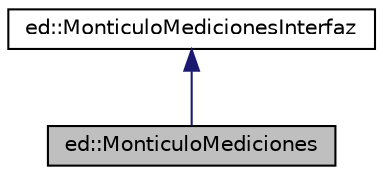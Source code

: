 digraph "ed::MonticuloMediciones"
{
  edge [fontname="Helvetica",fontsize="10",labelfontname="Helvetica",labelfontsize="10"];
  node [fontname="Helvetica",fontsize="10",shape=record];
  Node2 [label="ed::MonticuloMediciones",height=0.2,width=0.4,color="black", fillcolor="grey75", style="filled", fontcolor="black"];
  Node3 -> Node2 [dir="back",color="midnightblue",fontsize="10",style="solid",fontname="Helvetica"];
  Node3 [label="ed::MonticuloMedicionesInterfaz",height=0.2,width=0.4,color="black", fillcolor="white", style="filled",URL="$classed_1_1MonticuloMedicionesInterfaz.html",tooltip="Definición de la clase MonticuloMedicionesInterfaz. "];
}
